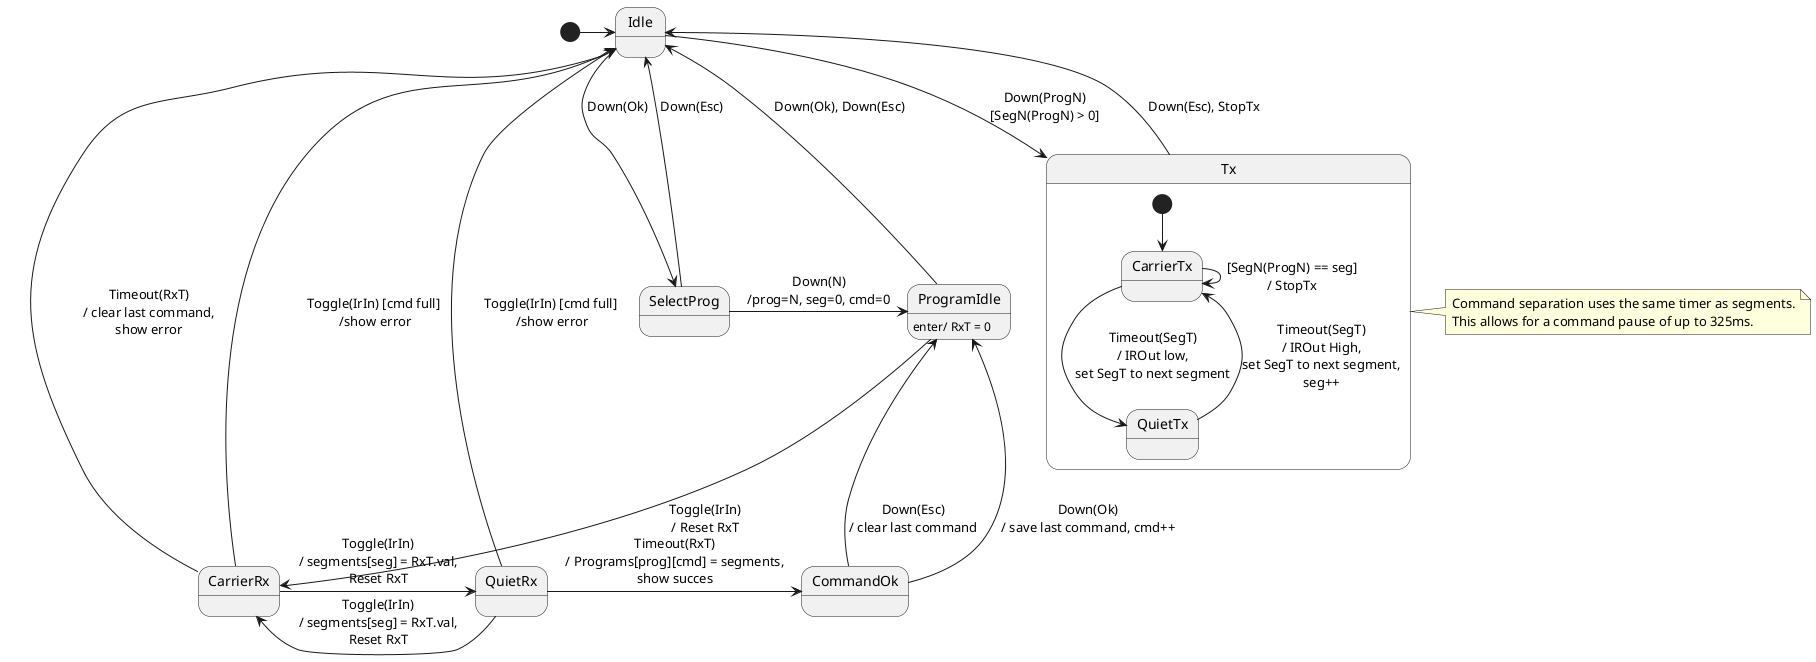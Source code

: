 @startuml
[*] -> Idle
Idle --> SelectProg : Down(Ok)
SelectProg -> ProgramIdle: Down(N)\n/prog=N, seg=0, cmd=0
SelectProg --> Idle: Down(Esc)

ProgramIdle --> Idle : Down(Ok), Down(Esc)
ProgramIdle --> CarrierRx: Toggle(IrIn)\n/ Reset RxT
ProgramIdle: enter/ RxT = 0

CarrierRx -> QuietRx: Toggle(IrIn)\n/ segments[seg] = RxT.val,\nReset RxT
CarrierRx --> Idle: Timeout(RxT)\n/ clear last command,\nshow error
CarrierRx --> Idle: Toggle(IrIn) [cmd full] \n/show error
QuietRx --> Idle: Toggle(IrIn) [cmd full] \n/show error
QuietRx -> CarrierRx: Toggle(IrIn)\n/ segments[seg] = RxT.val,\nReset RxT
QuietRx -> CommandOk: Timeout(RxT)\n/ Programs[prog][cmd] = segments,\nshow succes
CommandOk -> ProgramIdle: Down(Ok)\n/ save last command, cmd++
CommandOk -> ProgramIdle: Down(Esc)\n/ clear last command


Idle --> Tx : Down(ProgN)\n[SegN(ProgN) > 0]
state Tx {
  [*] --> CarrierTx
  CarrierTx --> QuietTx : Timeout(SegT)\n/ IROut low,\nset SegT to next segment
  QuietTx --> CarrierTx : Timeout(SegT)\n/ IROut High,\nset SegT to next segment,\nseg++
  CarrierTx -> CarrierTx : [SegN(ProgN) == seg]\n/ StopTx
}
note right of Tx: Command separation uses the same timer as segments.\nThis allows for a command pause of up to 325ms.
Tx --> Idle : Down(Esc), StopTx

CommandOk -[hidden]-> SelectProg

@enduml